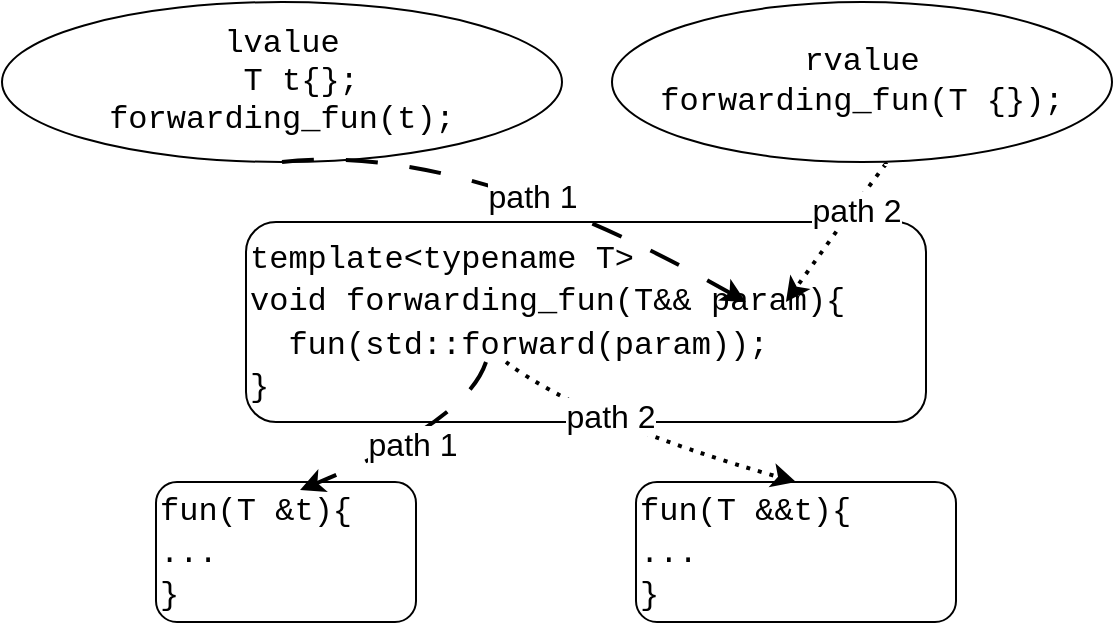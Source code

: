 <mxfile version="24.7.7">
  <diagram name="Page-1" id="SNJ3th58SQo4jWQ9po4B">
    <mxGraphModel dx="779" dy="1097" grid="1" gridSize="10" guides="1" tooltips="1" connect="1" arrows="1" fold="1" page="1" pageScale="1" pageWidth="850" pageHeight="1100" math="0" shadow="0">
      <root>
        <mxCell id="0" />
        <mxCell id="1" parent="0" />
        <mxCell id="OukG9Dj8Tmg-w_0w9xgk-1" value="&lt;div style=&quot;font-size: 16px;&quot;&gt;&lt;font face=&quot;Courier New&quot; style=&quot;font-size: 16px;&quot;&gt;template&amp;lt;typename T&amp;gt;&lt;/font&gt;&lt;/div&gt;&lt;div style=&quot;font-size: 16px;&quot;&gt;&lt;font face=&quot;Courier New&quot; style=&quot;font-size: 16px;&quot;&gt;void forwarding_fun(T&amp;amp;&amp;amp; param){&lt;/font&gt;&lt;/div&gt;&lt;div style=&quot;font-size: 16px;&quot;&gt;&lt;font face=&quot;Courier New&quot;&gt;&amp;nbsp; fun(std::forward(param));&lt;/font&gt;&lt;/div&gt;&lt;div style=&quot;font-size: 16px;&quot;&gt;&lt;font face=&quot;Courier New&quot; style=&quot;font-size: 16px;&quot;&gt;}&lt;/font&gt;&lt;/div&gt;" style="rounded=1;whiteSpace=wrap;html=1;align=left;" vertex="1" parent="1">
          <mxGeometry x="270" y="320" width="340" height="100" as="geometry" />
        </mxCell>
        <mxCell id="OukG9Dj8Tmg-w_0w9xgk-2" value="&lt;div style=&quot;font-size: 16px;&quot;&gt;&lt;font face=&quot;Courier New&quot;&gt;fun(T &amp;amp;t){&lt;/font&gt;&lt;/div&gt;&lt;div style=&quot;font-size: 16px;&quot;&gt;&lt;font face=&quot;Courier New&quot;&gt;...&lt;/font&gt;&lt;/div&gt;&lt;div style=&quot;font-size: 16px;&quot;&gt;&lt;font face=&quot;Courier New&quot;&gt;}&lt;/font&gt;&lt;/div&gt;" style="rounded=1;whiteSpace=wrap;html=1;align=left;" vertex="1" parent="1">
          <mxGeometry x="225" y="450" width="130" height="70" as="geometry" />
        </mxCell>
        <mxCell id="OukG9Dj8Tmg-w_0w9xgk-3" value="&lt;div style=&quot;font-size: 16px;&quot;&gt;&lt;font face=&quot;Courier New&quot;&gt;fun(T &amp;amp;&amp;amp;t){&lt;/font&gt;&lt;/div&gt;&lt;div style=&quot;font-size: 16px;&quot;&gt;&lt;font face=&quot;Courier New&quot;&gt;...&lt;/font&gt;&lt;/div&gt;&lt;div style=&quot;font-size: 16px;&quot;&gt;&lt;font face=&quot;Courier New&quot;&gt;}&lt;/font&gt;&lt;/div&gt;" style="rounded=1;whiteSpace=wrap;html=1;align=left;" vertex="1" parent="1">
          <mxGeometry x="465" y="450" width="160" height="70" as="geometry" />
        </mxCell>
        <mxCell id="OukG9Dj8Tmg-w_0w9xgk-4" value="lvalue&lt;div style=&quot;font-size: 16px;&quot;&gt;&amp;nbsp; T t{};&lt;/div&gt;&lt;div style=&quot;font-size: 16px;&quot;&gt;forwarding_fun(t);&lt;/div&gt;" style="ellipse;whiteSpace=wrap;html=1;fontSize=16;fontFamily=Courier New;" vertex="1" parent="1">
          <mxGeometry x="148" y="210" width="280" height="80" as="geometry" />
        </mxCell>
        <mxCell id="OukG9Dj8Tmg-w_0w9xgk-5" value="&lt;div style=&quot;font-size: 16px;&quot;&gt;rvalue&lt;/div&gt;&lt;div style=&quot;font-size: 16px;&quot;&gt;forwarding_fun(T {});&lt;/div&gt;" style="ellipse;whiteSpace=wrap;html=1;fontSize=16;fontFamily=Courier New;" vertex="1" parent="1">
          <mxGeometry x="453" y="210" width="250" height="80" as="geometry" />
        </mxCell>
        <mxCell id="OukG9Dj8Tmg-w_0w9xgk-6" value="" style="curved=1;endArrow=classic;html=1;rounded=0;exitX=0.5;exitY=1;exitDx=0;exitDy=0;entryX=0.735;entryY=0.4;entryDx=0;entryDy=0;entryPerimeter=0;strokeWidth=2;dashed=1;dashPattern=8 8;" edge="1" parent="1" source="OukG9Dj8Tmg-w_0w9xgk-4" target="OukG9Dj8Tmg-w_0w9xgk-1">
          <mxGeometry width="50" height="50" relative="1" as="geometry">
            <mxPoint x="20" y="250" as="sourcePoint" />
            <mxPoint x="70" y="200" as="targetPoint" />
            <Array as="points">
              <mxPoint x="380" y="280" />
            </Array>
          </mxGeometry>
        </mxCell>
        <mxCell id="OukG9Dj8Tmg-w_0w9xgk-11" value="&lt;font style=&quot;font-size: 16px;&quot;&gt;path 1&lt;/font&gt;" style="edgeLabel;html=1;align=center;verticalAlign=middle;resizable=0;points=[];" vertex="1" connectable="0" parent="OukG9Dj8Tmg-w_0w9xgk-6">
          <mxGeometry x="0.061" y="-7" relative="1" as="geometry">
            <mxPoint as="offset" />
          </mxGeometry>
        </mxCell>
        <mxCell id="OukG9Dj8Tmg-w_0w9xgk-7" value="" style="curved=1;endArrow=classic;html=1;rounded=0;exitX=0.548;exitY=1.013;exitDx=0;exitDy=0;entryX=0.794;entryY=0.4;entryDx=0;entryDy=0;entryPerimeter=0;strokeWidth=2;dashed=1;dashPattern=1 2;exitPerimeter=0;" edge="1" parent="1" source="OukG9Dj8Tmg-w_0w9xgk-5" target="OukG9Dj8Tmg-w_0w9xgk-1">
          <mxGeometry width="50" height="50" relative="1" as="geometry">
            <mxPoint x="550" y="260" as="sourcePoint" />
            <mxPoint x="510" y="350" as="targetPoint" />
            <Array as="points">
              <mxPoint x="590" y="290" />
            </Array>
          </mxGeometry>
        </mxCell>
        <mxCell id="OukG9Dj8Tmg-w_0w9xgk-12" value="&lt;font style=&quot;font-size: 16px;&quot;&gt;path 2&lt;/font&gt;" style="edgeLabel;html=1;align=center;verticalAlign=middle;resizable=0;points=[];" vertex="1" connectable="0" parent="OukG9Dj8Tmg-w_0w9xgk-7">
          <mxGeometry x="-0.295" y="2" relative="1" as="geometry">
            <mxPoint y="-1" as="offset" />
          </mxGeometry>
        </mxCell>
        <mxCell id="OukG9Dj8Tmg-w_0w9xgk-8" value="&lt;font style=&quot;font-size: 16px;&quot;&gt;path 1&lt;/font&gt;" style="curved=1;endArrow=classic;html=1;rounded=0;exitX=0.5;exitY=1;exitDx=0;exitDy=0;entryX=0.554;entryY=0.057;entryDx=0;entryDy=0;entryPerimeter=0;dashed=1;strokeWidth=2;dashPattern=8 8;" edge="1" parent="1" target="OukG9Dj8Tmg-w_0w9xgk-2">
          <mxGeometry width="50" height="50" relative="1" as="geometry">
            <mxPoint x="390" y="390" as="sourcePoint" />
            <mxPoint x="640" y="490" as="targetPoint" />
            <Array as="points">
              <mxPoint x="380" y="420" />
            </Array>
          </mxGeometry>
        </mxCell>
        <mxCell id="OukG9Dj8Tmg-w_0w9xgk-9" value="" style="curved=1;endArrow=classic;html=1;rounded=0;exitX=0.5;exitY=1;exitDx=0;exitDy=0;entryX=0.5;entryY=0;entryDx=0;entryDy=0;dashed=1;dashPattern=1 2;strokeWidth=2;" edge="1" parent="1" target="OukG9Dj8Tmg-w_0w9xgk-3">
          <mxGeometry width="50" height="50" relative="1" as="geometry">
            <mxPoint x="400" y="390" as="sourcePoint" />
            <mxPoint x="390" y="490" as="targetPoint" />
            <Array as="points">
              <mxPoint x="440" y="420" />
            </Array>
          </mxGeometry>
        </mxCell>
        <mxCell id="OukG9Dj8Tmg-w_0w9xgk-13" value="&lt;font style=&quot;font-size: 16px;&quot;&gt;path 2&lt;/font&gt;" style="edgeLabel;html=1;align=center;verticalAlign=middle;resizable=0;points=[];" vertex="1" connectable="0" parent="OukG9Dj8Tmg-w_0w9xgk-9">
          <mxGeometry x="-0.249" y="6" relative="1" as="geometry">
            <mxPoint as="offset" />
          </mxGeometry>
        </mxCell>
      </root>
    </mxGraphModel>
  </diagram>
</mxfile>
